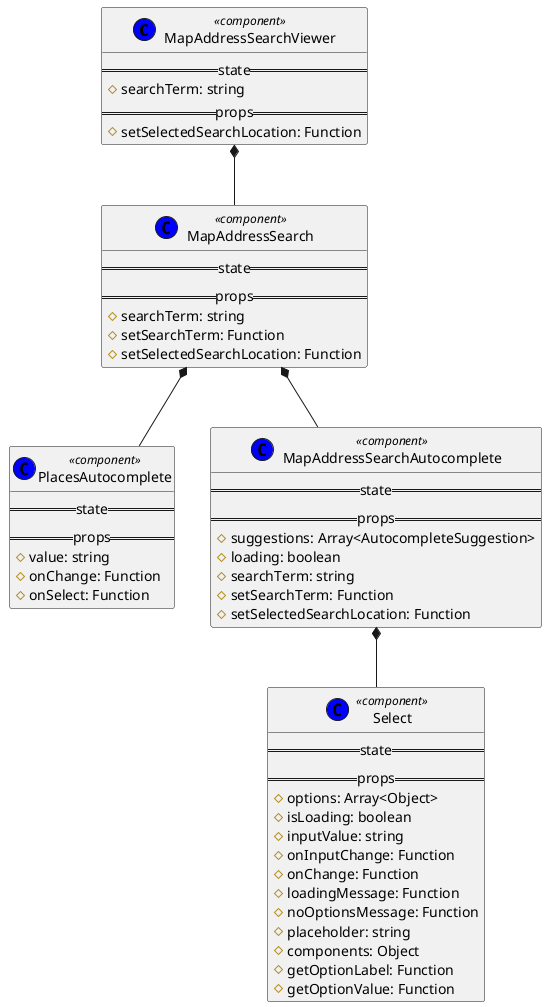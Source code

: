 @startuml diagrama_address_search_viewer

' class RootComponentBase << (C,blue) component >> {
'     ==state==
'     ==props==
' }

' class ApolloProvider << (C,blue) component >> {
'     ==state==
'     ==props==
'     # client: ApolloClient
' }

' class Rehydrated << (C,blue) component >> {
'     ==state==
'     ==props==
' }

' class Query << (C,blue) component >> {
'     ==state==
'     ==props==
'     # query: GraphQLDocument
'     # variables: Object
'     # pollInterval: number
' }

' class Mutation << (C,blue) component >> {
'     ==state==
'     ==props==
'     # mutation: GraphQLDocument
'     # refetchQueries: Function
' }

' class CssBaseline << (C,blue) component >> {
'     ==state==
'     ==props==
' }

' class Authenticator << (C,blue) component >> {
'     ==state==
'     ==props==
' }

' class App << (C,blue) component >> {
'     ==state==
'     ==props==
'     # authState: AmplifyAuthState
'     # authData: AmplifyAuthData
' }

' class MapManager << (C,blue) component >> {
'     ==state==
'     ==props==
'     # loggedInUser: string
' }

' class Map << (C,blue) component >> {
'     ==state==
'     # creating: boolean
'     # selectedMarker: number
'     # queryVars: Object
'     ==props==
'     # loggedInUser: string
'     # googleMapURL: string
'     # loadingElement: HTMLElement
'     # containerElement: HTMLElement
'     # mapElement: HTMLElement
' }

' class GoogleMap << (C,blue) component >> {
'     ==state==
'     ==props==
'     # defaultZoom: number
'     # defaultCenter: LatLng
'     # defaultOptions: GoogleMapsOptions
'     # onClick: Function
'     # onCenterChanged: Function
' }

class MapAddressSearchViewer << (C,blue) component >> {
    ==state==
    # searchTerm: string
    ==props==
    # setSelectedSearchLocation: Function
}

' class MapListIncidentMarkersViewer << (C,blue) component >> {
'     ==state==
'     ==props==
'     # incidents: Array<Incident>
'     # currentPosition: LatLng
'     # currentRange: number
'     # loggedInUser: string
'     # selectedMarker: number
'     # setSelectedMarker: Function
' }

' class MapCreateIncidentViewer << (C,blue) component >> {
'     ==state==
'     ==props==
'     # currentPosition: LatLng
'     # currentRange: number
'     # loggedInUser: string
'     # finishCreation: Function
'     # resetPosition: Function
' }

' class MapActionsViewer << (C,blue) component >> {
'     ==state==
'     ==props==
'     # currentPosition: LatLng
'     # currentRange: number
'     # loggedInUser: string
'     # startCreation: Function
'     # resetPosition: Function
' }

class MapAddressSearch << (C,blue) component >> {
    ==state==
    ==props==
    # searchTerm: string
    # setSearchTerm: Function
    # setSelectedSearchLocation: Function
}

class PlacesAutocomplete << (C,blue) component >> {
    ==state==
    ==props==
    # value: string
    # onChange: Function
    # onSelect: Function
}

class MapAddressSearchAutocomplete << (C,blue) component >> {
    ==state==
    ==props==
    # suggestions: Array<AutocompleteSuggestion>
    # loading: boolean
    # searchTerm: string
    # setSearchTerm: Function
    # setSelectedSearchLocation: Function
}

class Select << (C,blue) component >> {
    ==state==
    ==props==
    # options: Array<Object>
    # isLoading: boolean
    # inputValue: string
    # onInputChange: Function
    # onChange: Function
    # loadingMessage: Function
    # noOptionsMessage: Function
    # placeholder: string
    # components: Object
    # getOptionLabel: Function
    # getOptionValue: Function
}

' class MarkerClusterer << (C,blue) component >> {
'     ==state==
'     ==props==
'     # averageCenter: boolean
'     # enableRetinaIcons: boolean
'     # defaultMaxZoom: number
'     # defaultGridSize: number
'     # defaultMinimumClusterSize: number
'     # gridSize: number
'     # maxZoom: number
' }

' class WaterMarker << (C,blue) component >> {
'     ==state==
'     ==props==
'     # incident: Incident
'     # position: LatLng
'     # animation: string
'     # loggedInUser: string
'     # isSelected: boolean
'     # onSelect: Function
'     # onClose: Function
' }

' class Marker << (C,blue) component >> {
'     ==state==
'     ==props==
'     # position: LatLng
'     # icon: string
'     # defaultAnimation: string
'     # onClick: Function
' }

' class InfoWindow << (C,blue) component >> {
'     ==state==
'     ==props==
'     # onCloseClick: Function
' }

' class WaterInfoWindow << (C,blue) component >> {
'     ==state==
'     ==props==
'     # incident: Incident
'     # loggedInUser: string
' }

' class ApproveIncidentButton << (C,blue) component >> {
'     ==state==
'     ==props==
'     # incident: Incident
'     # loggedInUser: string
'     # readOnly: boolean
' }

' class DisapproveIncidentButton << (C,blue) component >> {
'     ==state==
'     ==props==
'     # incident: Incident
'     # loggedInUser: string
'     # readOnly: boolean
' }

' class CreateIncidentButton << (C,blue) component >> {
'     ==state==
'     ==props==
'     # creating: boolean
'     # startCreation: Function
'     # finishCreation: Function
' }

' class ResetPositionButton << (C,blue) component >> {
'     ==state==
'     ==props==
'     # resetPosition: Function
' }

' RootComponentBase *-- ApolloProvider
' RootComponentBase *-- Rehydrated
' RootComponentBase *-- CssBaseline
' RootComponentBase *-- Authenticator
' RootComponentBase *-- App

' App *-- MapManager

' MapManager *-- Map

' Map *-- GoogleMap
' Map *-- Query
' Map *-- Mutation
' Map *-- MapAddressSearchViewer
' Map *-- MapListIncidentMarkersViewer
' Map *-- MapCreateIncidentViewer
' Map *-- MapActionsViewer

MapAddressSearchViewer *-- MapAddressSearch
MapAddressSearch *-- PlacesAutocomplete
MapAddressSearch *-- MapAddressSearchAutocomplete
MapAddressSearchAutocomplete *-- Select

' MapListIncidentMarkersViewer *-- MarkerClusterer
' MapListIncidentMarkersViewer *-- WaterMarker

' WaterMarker *-- Marker
' WaterMarker *-- InfoWindow
' WaterMarker *-- WaterInfoWindow

' WaterInfoWindow *-- ApproveIncidentButton
' WaterInfoWindow *-- DisapproveIncidentButton

' MapCreateIncidentViewer *-- WaterMarker

' MapActionsViewer *-- CreateIncidentButton
' MapActionsViewer *-- ResetPositionButton

@enduml

